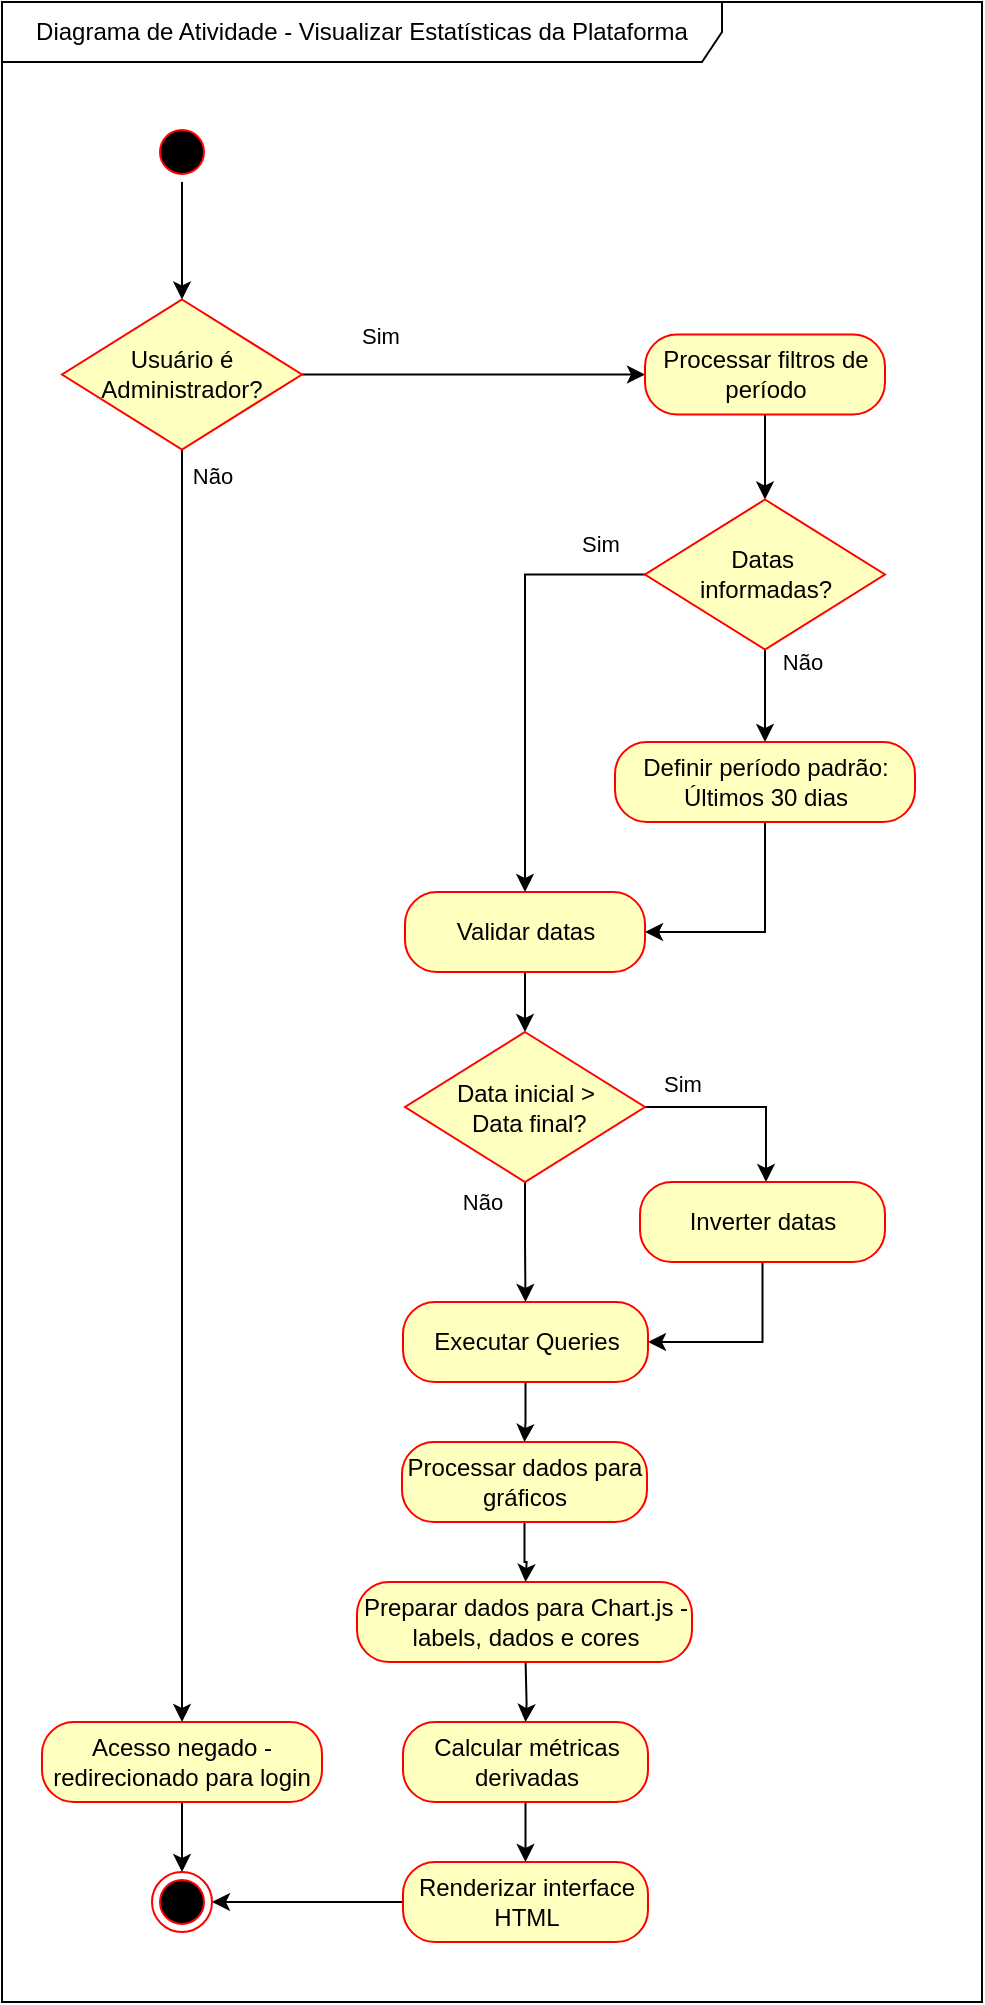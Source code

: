 <mxfile version="27.1.6">
  <diagram name="Página-1" id="bfNclRx6qYKhGHA40akg">
    <mxGraphModel dx="1106" dy="611" grid="1" gridSize="10" guides="1" tooltips="1" connect="1" arrows="1" fold="1" page="1" pageScale="1" pageWidth="827" pageHeight="1169" math="0" shadow="0">
      <root>
        <mxCell id="0" />
        <mxCell id="1" parent="0" />
        <mxCell id="FM03_QXCqgYBUGcsR0oJ-1" value="Diagrama de Atividade - Visualizar Estatísticas da Plataforma" style="shape=umlFrame;whiteSpace=wrap;html=1;pointerEvents=0;width=360;height=30;" parent="1" vertex="1">
          <mxGeometry x="160" y="140" width="490" height="1000" as="geometry" />
        </mxCell>
        <mxCell id="fvtnlby627vT9eng0Qjb-21" value="" style="edgeStyle=orthogonalEdgeStyle;rounded=0;orthogonalLoop=1;jettySize=auto;html=1;" edge="1" parent="1" source="FM03_QXCqgYBUGcsR0oJ-2" target="fvtnlby627vT9eng0Qjb-4">
          <mxGeometry relative="1" as="geometry" />
        </mxCell>
        <mxCell id="FM03_QXCqgYBUGcsR0oJ-2" value="" style="ellipse;html=1;shape=startState;fillColor=#000000;strokeColor=#ff0000;" parent="1" vertex="1">
          <mxGeometry x="235" y="200" width="30" height="30" as="geometry" />
        </mxCell>
        <mxCell id="fvtnlby627vT9eng0Qjb-16" style="edgeStyle=orthogonalEdgeStyle;rounded=0;orthogonalLoop=1;jettySize=auto;html=1;" edge="1" parent="1" source="fvtnlby627vT9eng0Qjb-4" target="fvtnlby627vT9eng0Qjb-5">
          <mxGeometry relative="1" as="geometry" />
        </mxCell>
        <mxCell id="fvtnlby627vT9eng0Qjb-20" value="Sim" style="edgeLabel;html=1;align=center;verticalAlign=middle;resizable=0;points=[];" vertex="1" connectable="0" parent="fvtnlby627vT9eng0Qjb-16">
          <mxGeometry x="0.328" y="-2" relative="1" as="geometry">
            <mxPoint x="-75" y="-22" as="offset" />
          </mxGeometry>
        </mxCell>
        <mxCell id="fvtnlby627vT9eng0Qjb-44" style="edgeStyle=orthogonalEdgeStyle;rounded=0;orthogonalLoop=1;jettySize=auto;html=1;entryX=0.5;entryY=0;entryDx=0;entryDy=0;" edge="1" parent="1" source="fvtnlby627vT9eng0Qjb-4" target="fvtnlby627vT9eng0Qjb-46">
          <mxGeometry relative="1" as="geometry">
            <mxPoint x="250" y="990" as="targetPoint" />
          </mxGeometry>
        </mxCell>
        <mxCell id="fvtnlby627vT9eng0Qjb-45" value="Não" style="edgeLabel;html=1;align=center;verticalAlign=middle;resizable=0;points=[];" vertex="1" connectable="0" parent="fvtnlby627vT9eng0Qjb-44">
          <mxGeometry x="-0.909" relative="1" as="geometry">
            <mxPoint x="15" y="-16" as="offset" />
          </mxGeometry>
        </mxCell>
        <mxCell id="fvtnlby627vT9eng0Qjb-4" value="Usuário é Administrador?" style="rhombus;whiteSpace=wrap;html=1;fontColor=#000000;fillColor=#ffffc0;strokeColor=#ff0000;" vertex="1" parent="1">
          <mxGeometry x="190" y="288.75" width="120" height="75" as="geometry" />
        </mxCell>
        <mxCell id="fvtnlby627vT9eng0Qjb-15" value="" style="edgeStyle=orthogonalEdgeStyle;rounded=0;orthogonalLoop=1;jettySize=auto;html=1;" edge="1" parent="1" source="fvtnlby627vT9eng0Qjb-5" target="fvtnlby627vT9eng0Qjb-7">
          <mxGeometry relative="1" as="geometry" />
        </mxCell>
        <mxCell id="fvtnlby627vT9eng0Qjb-5" value="Processar filtros de período" style="rounded=1;whiteSpace=wrap;html=1;arcSize=40;fontColor=#000000;fillColor=#ffffc0;strokeColor=#ff0000;" vertex="1" parent="1">
          <mxGeometry x="481.5" y="306.25" width="120" height="40" as="geometry" />
        </mxCell>
        <mxCell id="fvtnlby627vT9eng0Qjb-13" style="edgeStyle=orthogonalEdgeStyle;rounded=0;orthogonalLoop=1;jettySize=auto;html=1;entryX=0.5;entryY=0;entryDx=0;entryDy=0;" edge="1" parent="1" source="fvtnlby627vT9eng0Qjb-7" target="fvtnlby627vT9eng0Qjb-11">
          <mxGeometry relative="1" as="geometry">
            <Array as="points">
              <mxPoint x="421.5" y="426" />
            </Array>
          </mxGeometry>
        </mxCell>
        <mxCell id="fvtnlby627vT9eng0Qjb-18" value="Sim" style="edgeLabel;html=1;align=center;verticalAlign=middle;resizable=0;points=[];" vertex="1" connectable="0" parent="fvtnlby627vT9eng0Qjb-13">
          <mxGeometry x="-0.711" y="2" relative="1" as="geometry">
            <mxPoint x="9" y="-18" as="offset" />
          </mxGeometry>
        </mxCell>
        <mxCell id="fvtnlby627vT9eng0Qjb-14" style="edgeStyle=orthogonalEdgeStyle;rounded=0;orthogonalLoop=1;jettySize=auto;html=1;entryX=0.5;entryY=0;entryDx=0;entryDy=0;" edge="1" parent="1" source="fvtnlby627vT9eng0Qjb-7" target="fvtnlby627vT9eng0Qjb-8">
          <mxGeometry relative="1" as="geometry" />
        </mxCell>
        <mxCell id="fvtnlby627vT9eng0Qjb-19" value="Não" style="edgeLabel;html=1;align=center;verticalAlign=middle;resizable=0;points=[];" vertex="1" connectable="0" parent="fvtnlby627vT9eng0Qjb-14">
          <mxGeometry x="-0.557" relative="1" as="geometry">
            <mxPoint x="18" y="-4" as="offset" />
          </mxGeometry>
        </mxCell>
        <mxCell id="fvtnlby627vT9eng0Qjb-7" value="Datas&amp;nbsp;&lt;div&gt;informadas?&lt;/div&gt;" style="rhombus;whiteSpace=wrap;html=1;fontColor=#000000;fillColor=#ffffc0;strokeColor=#ff0000;" vertex="1" parent="1">
          <mxGeometry x="481.5" y="388.75" width="120" height="75" as="geometry" />
        </mxCell>
        <mxCell id="fvtnlby627vT9eng0Qjb-17" style="edgeStyle=orthogonalEdgeStyle;rounded=0;orthogonalLoop=1;jettySize=auto;html=1;entryX=1;entryY=0.5;entryDx=0;entryDy=0;" edge="1" parent="1" source="fvtnlby627vT9eng0Qjb-8" target="fvtnlby627vT9eng0Qjb-11">
          <mxGeometry relative="1" as="geometry" />
        </mxCell>
        <mxCell id="fvtnlby627vT9eng0Qjb-8" value="Definir período padrão: Últimos 30 dias" style="rounded=1;whiteSpace=wrap;html=1;arcSize=40;fontColor=#000000;fillColor=#ffffc0;strokeColor=#ff0000;" vertex="1" parent="1">
          <mxGeometry x="466.5" y="510" width="150" height="40" as="geometry" />
        </mxCell>
        <mxCell id="fvtnlby627vT9eng0Qjb-23" value="" style="edgeStyle=orthogonalEdgeStyle;rounded=0;orthogonalLoop=1;jettySize=auto;html=1;" edge="1" parent="1" source="fvtnlby627vT9eng0Qjb-11" target="fvtnlby627vT9eng0Qjb-22">
          <mxGeometry relative="1" as="geometry" />
        </mxCell>
        <mxCell id="fvtnlby627vT9eng0Qjb-11" value="Validar datas" style="rounded=1;whiteSpace=wrap;html=1;arcSize=40;fontColor=#000000;fillColor=#ffffc0;strokeColor=#ff0000;" vertex="1" parent="1">
          <mxGeometry x="361.5" y="585" width="120" height="40" as="geometry" />
        </mxCell>
        <mxCell id="fvtnlby627vT9eng0Qjb-27" value="" style="edgeStyle=orthogonalEdgeStyle;rounded=0;orthogonalLoop=1;jettySize=auto;html=1;" edge="1" parent="1" source="fvtnlby627vT9eng0Qjb-22" target="fvtnlby627vT9eng0Qjb-24">
          <mxGeometry relative="1" as="geometry">
            <Array as="points">
              <mxPoint x="542" y="693" />
            </Array>
          </mxGeometry>
        </mxCell>
        <mxCell id="fvtnlby627vT9eng0Qjb-31" value="Sim" style="edgeLabel;html=1;align=center;verticalAlign=middle;resizable=0;points=[];" vertex="1" connectable="0" parent="fvtnlby627vT9eng0Qjb-27">
          <mxGeometry x="-0.622" y="-1" relative="1" as="geometry">
            <mxPoint y="-13" as="offset" />
          </mxGeometry>
        </mxCell>
        <mxCell id="fvtnlby627vT9eng0Qjb-29" value="" style="edgeStyle=orthogonalEdgeStyle;rounded=0;orthogonalLoop=1;jettySize=auto;html=1;" edge="1" parent="1" source="fvtnlby627vT9eng0Qjb-22" target="fvtnlby627vT9eng0Qjb-28">
          <mxGeometry relative="1" as="geometry" />
        </mxCell>
        <mxCell id="fvtnlby627vT9eng0Qjb-32" value="Não" style="edgeLabel;html=1;align=center;verticalAlign=middle;resizable=0;points=[];" vertex="1" connectable="0" parent="fvtnlby627vT9eng0Qjb-29">
          <mxGeometry x="-0.502" relative="1" as="geometry">
            <mxPoint x="-22" y="-5" as="offset" />
          </mxGeometry>
        </mxCell>
        <mxCell id="fvtnlby627vT9eng0Qjb-22" value="Data inicial &amp;gt;&lt;div&gt;&amp;nbsp;Data final?&lt;/div&gt;" style="rhombus;whiteSpace=wrap;html=1;fontColor=#000000;fillColor=#ffffc0;strokeColor=#ff0000;" vertex="1" parent="1">
          <mxGeometry x="361.5" y="655" width="120" height="75" as="geometry" />
        </mxCell>
        <mxCell id="fvtnlby627vT9eng0Qjb-30" style="edgeStyle=orthogonalEdgeStyle;rounded=0;orthogonalLoop=1;jettySize=auto;html=1;entryX=1;entryY=0.5;entryDx=0;entryDy=0;" edge="1" parent="1" source="fvtnlby627vT9eng0Qjb-24" target="fvtnlby627vT9eng0Qjb-28">
          <mxGeometry relative="1" as="geometry" />
        </mxCell>
        <mxCell id="fvtnlby627vT9eng0Qjb-24" value="Inverter datas" style="rounded=1;whiteSpace=wrap;html=1;arcSize=40;fontColor=#000000;fillColor=#ffffc0;strokeColor=#ff0000;" vertex="1" parent="1">
          <mxGeometry x="479" y="730" width="122.5" height="40" as="geometry" />
        </mxCell>
        <mxCell id="fvtnlby627vT9eng0Qjb-35" value="" style="edgeStyle=orthogonalEdgeStyle;rounded=0;orthogonalLoop=1;jettySize=auto;html=1;" edge="1" parent="1" source="fvtnlby627vT9eng0Qjb-28" target="fvtnlby627vT9eng0Qjb-34">
          <mxGeometry relative="1" as="geometry" />
        </mxCell>
        <mxCell id="fvtnlby627vT9eng0Qjb-28" value="Executar Queries" style="rounded=1;whiteSpace=wrap;html=1;arcSize=40;fontColor=#000000;fillColor=#ffffc0;strokeColor=#ff0000;" vertex="1" parent="1">
          <mxGeometry x="360.5" y="790" width="122.5" height="40" as="geometry" />
        </mxCell>
        <mxCell id="fvtnlby627vT9eng0Qjb-37" value="" style="edgeStyle=orthogonalEdgeStyle;rounded=0;orthogonalLoop=1;jettySize=auto;html=1;" edge="1" parent="1" source="fvtnlby627vT9eng0Qjb-34">
          <mxGeometry relative="1" as="geometry">
            <mxPoint x="421.8" y="930" as="targetPoint" />
          </mxGeometry>
        </mxCell>
        <mxCell id="fvtnlby627vT9eng0Qjb-34" value="Processar dados para gráficos" style="rounded=1;whiteSpace=wrap;html=1;arcSize=40;fontColor=#000000;fillColor=#ffffc0;strokeColor=#ff0000;" vertex="1" parent="1">
          <mxGeometry x="360" y="860" width="122.5" height="40" as="geometry" />
        </mxCell>
        <mxCell id="fvtnlby627vT9eng0Qjb-39" value="" style="edgeStyle=orthogonalEdgeStyle;rounded=0;orthogonalLoop=1;jettySize=auto;html=1;" edge="1" parent="1" target="fvtnlby627vT9eng0Qjb-38">
          <mxGeometry relative="1" as="geometry">
            <mxPoint x="421.8" y="970" as="sourcePoint" />
          </mxGeometry>
        </mxCell>
        <mxCell id="fvtnlby627vT9eng0Qjb-36" value="Preparar dados para Chart.js - labels, dados e cores" style="rounded=1;whiteSpace=wrap;html=1;arcSize=40;fontColor=#000000;fillColor=#ffffc0;strokeColor=#ff0000;" vertex="1" parent="1">
          <mxGeometry x="337.5" y="930" width="167.5" height="40" as="geometry" />
        </mxCell>
        <mxCell id="fvtnlby627vT9eng0Qjb-41" value="" style="edgeStyle=orthogonalEdgeStyle;rounded=0;orthogonalLoop=1;jettySize=auto;html=1;" edge="1" parent="1" source="fvtnlby627vT9eng0Qjb-38" target="fvtnlby627vT9eng0Qjb-40">
          <mxGeometry relative="1" as="geometry" />
        </mxCell>
        <mxCell id="fvtnlby627vT9eng0Qjb-38" value="Calcular métricas derivadas" style="rounded=1;whiteSpace=wrap;html=1;arcSize=40;fontColor=#000000;fillColor=#ffffc0;strokeColor=#ff0000;" vertex="1" parent="1">
          <mxGeometry x="360.5" y="1000" width="122.5" height="40" as="geometry" />
        </mxCell>
        <mxCell id="fvtnlby627vT9eng0Qjb-43" value="" style="edgeStyle=orthogonalEdgeStyle;rounded=0;orthogonalLoop=1;jettySize=auto;html=1;" edge="1" parent="1" source="fvtnlby627vT9eng0Qjb-40" target="fvtnlby627vT9eng0Qjb-42">
          <mxGeometry relative="1" as="geometry" />
        </mxCell>
        <mxCell id="fvtnlby627vT9eng0Qjb-40" value="Renderizar interface HTML" style="rounded=1;whiteSpace=wrap;html=1;arcSize=40;fontColor=#000000;fillColor=#ffffc0;strokeColor=#ff0000;" vertex="1" parent="1">
          <mxGeometry x="360.5" y="1070" width="122.5" height="40" as="geometry" />
        </mxCell>
        <mxCell id="fvtnlby627vT9eng0Qjb-42" value="" style="ellipse;html=1;shape=endState;fillColor=#000000;strokeColor=#ff0000;" vertex="1" parent="1">
          <mxGeometry x="235" y="1075" width="30" height="30" as="geometry" />
        </mxCell>
        <mxCell id="fvtnlby627vT9eng0Qjb-47" value="" style="edgeStyle=orthogonalEdgeStyle;rounded=0;orthogonalLoop=1;jettySize=auto;html=1;" edge="1" parent="1" source="fvtnlby627vT9eng0Qjb-46" target="fvtnlby627vT9eng0Qjb-42">
          <mxGeometry relative="1" as="geometry" />
        </mxCell>
        <mxCell id="fvtnlby627vT9eng0Qjb-46" value="Acesso negado - redirecionado para login" style="rounded=1;whiteSpace=wrap;html=1;arcSize=40;fontColor=#000000;fillColor=#ffffc0;strokeColor=#ff0000;" vertex="1" parent="1">
          <mxGeometry x="180" y="1000" width="140" height="40" as="geometry" />
        </mxCell>
      </root>
    </mxGraphModel>
  </diagram>
</mxfile>
